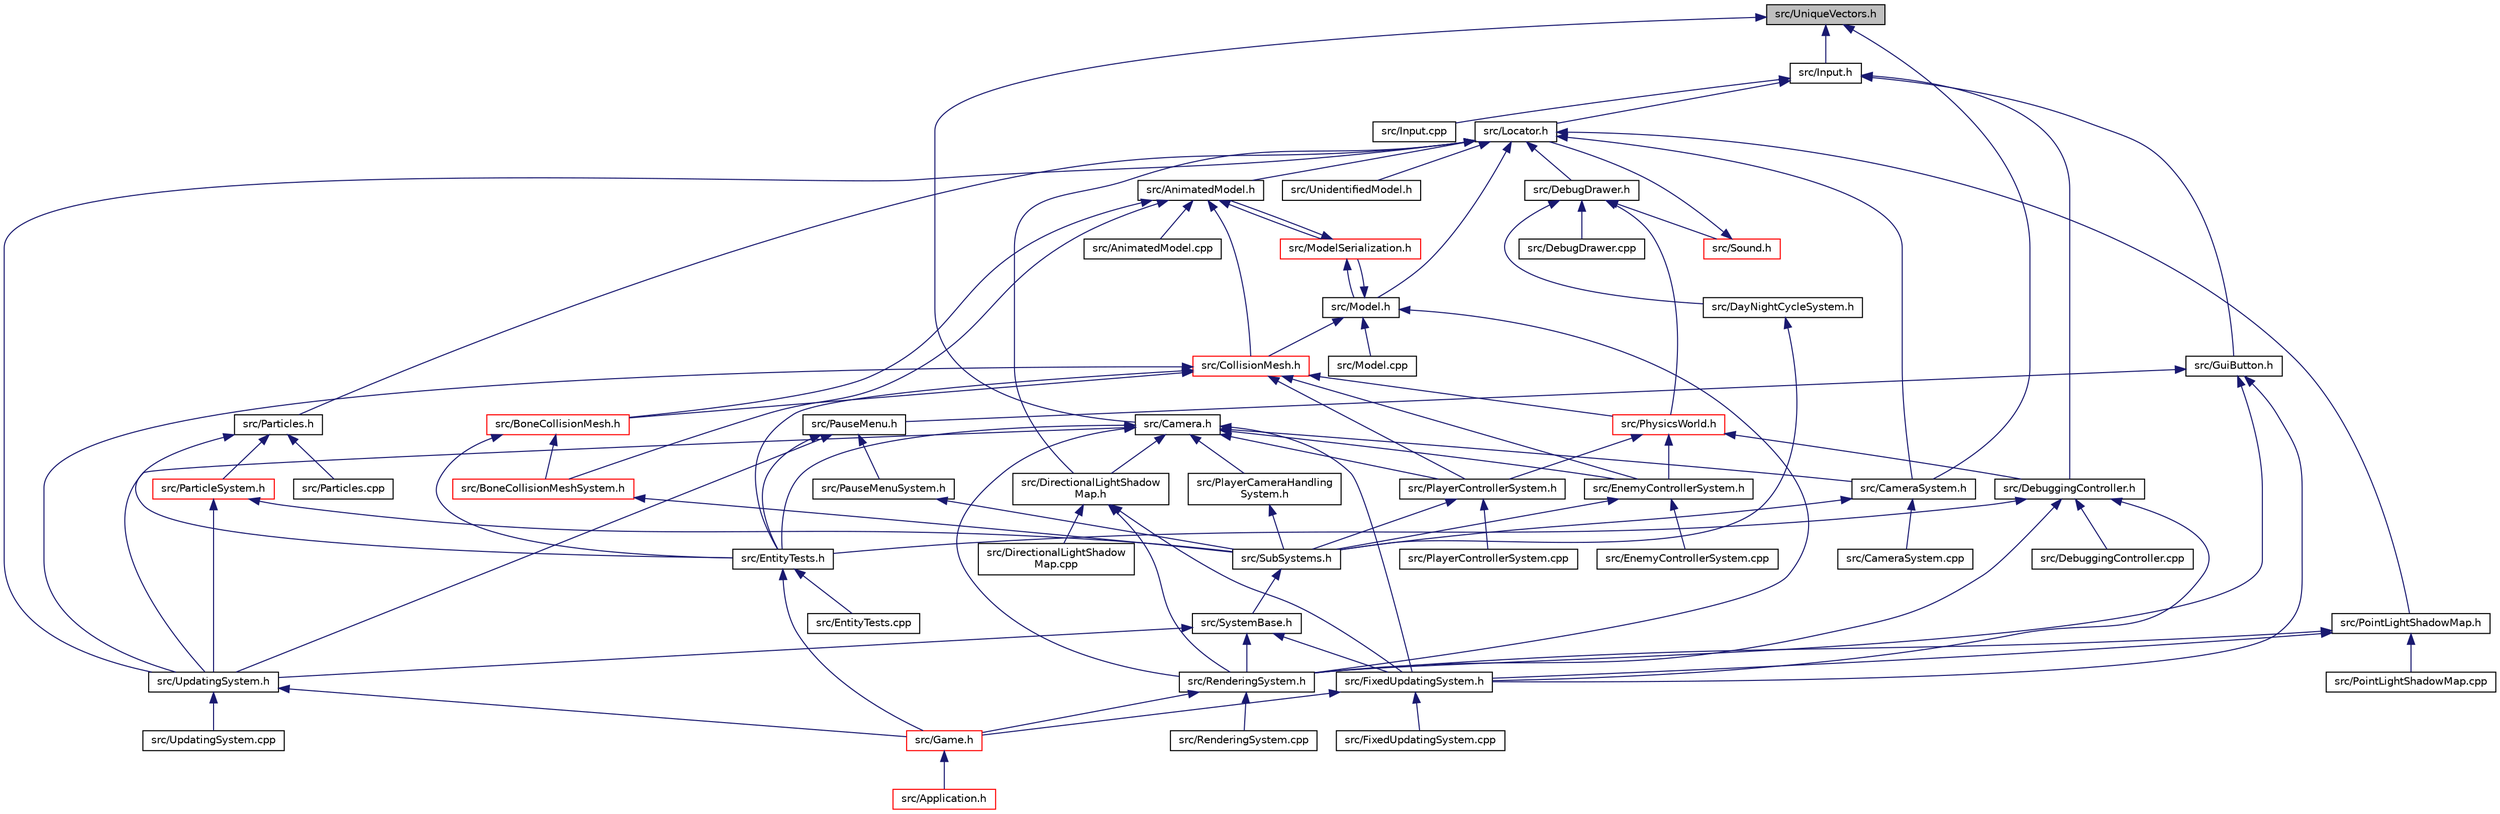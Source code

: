 digraph "src/UniqueVectors.h"
{
 // INTERACTIVE_SVG=YES
 // LATEX_PDF_SIZE
  edge [fontname="Helvetica",fontsize="10",labelfontname="Helvetica",labelfontsize="10"];
  node [fontname="Helvetica",fontsize="10",shape=record];
  Node1 [label="src/UniqueVectors.h",height=0.2,width=0.4,color="black", fillcolor="grey75", style="filled", fontcolor="black",tooltip=" "];
  Node1 -> Node2 [dir="back",color="midnightblue",fontsize="10",style="solid",fontname="Helvetica"];
  Node2 [label="src/Input.h",height=0.2,width=0.4,color="black", fillcolor="white", style="filled",URL="$d2/d94/_input_8h.html",tooltip=" "];
  Node2 -> Node3 [dir="back",color="midnightblue",fontsize="10",style="solid",fontname="Helvetica"];
  Node3 [label="src/Locator.h",height=0.2,width=0.4,color="black", fillcolor="white", style="filled",URL="$db/dcf/_locator_8h.html",tooltip=" "];
  Node3 -> Node4 [dir="back",color="midnightblue",fontsize="10",style="solid",fontname="Helvetica"];
  Node4 [label="src/AnimatedModel.h",height=0.2,width=0.4,color="black", fillcolor="white", style="filled",URL="$db/de6/_animated_model_8h.html",tooltip=" "];
  Node4 -> Node5 [dir="back",color="midnightblue",fontsize="10",style="solid",fontname="Helvetica"];
  Node5 [label="src/AnimatedModel.cpp",height=0.2,width=0.4,color="black", fillcolor="white", style="filled",URL="$d8/de6/_animated_model_8cpp.html",tooltip=" "];
  Node4 -> Node6 [dir="back",color="midnightblue",fontsize="10",style="solid",fontname="Helvetica"];
  Node6 [label="src/ModelSerialization.h",height=0.2,width=0.4,color="red", fillcolor="white", style="filled",URL="$d3/dfd/_model_serialization_8h.html",tooltip=" "];
  Node6 -> Node4 [dir="back",color="midnightblue",fontsize="10",style="solid",fontname="Helvetica"];
  Node6 -> Node7 [dir="back",color="midnightblue",fontsize="10",style="solid",fontname="Helvetica"];
  Node7 [label="src/Model.h",height=0.2,width=0.4,color="black", fillcolor="white", style="filled",URL="$da/ded/_model_8h.html",tooltip=" "];
  Node7 -> Node6 [dir="back",color="midnightblue",fontsize="10",style="solid",fontname="Helvetica"];
  Node7 -> Node8 [dir="back",color="midnightblue",fontsize="10",style="solid",fontname="Helvetica"];
  Node8 [label="src/CollisionMesh.h",height=0.2,width=0.4,color="red", fillcolor="white", style="filled",URL="$d6/df5/_collision_mesh_8h.html",tooltip=" "];
  Node8 -> Node9 [dir="back",color="midnightblue",fontsize="10",style="solid",fontname="Helvetica"];
  Node9 [label="src/BoneCollisionMesh.h",height=0.2,width=0.4,color="red", fillcolor="white", style="filled",URL="$d5/dbd/_bone_collision_mesh_8h.html",tooltip=" "];
  Node9 -> Node10 [dir="back",color="midnightblue",fontsize="10",style="solid",fontname="Helvetica"];
  Node10 [label="src/EntityTests.h",height=0.2,width=0.4,color="black", fillcolor="white", style="filled",URL="$da/d03/_entity_tests_8h.html",tooltip=" "];
  Node10 -> Node11 [dir="back",color="midnightblue",fontsize="10",style="solid",fontname="Helvetica"];
  Node11 [label="src/Game.h",height=0.2,width=0.4,color="red", fillcolor="white", style="filled",URL="$d9/dcd/_game_8h.html",tooltip=" "];
  Node11 -> Node12 [dir="back",color="midnightblue",fontsize="10",style="solid",fontname="Helvetica"];
  Node12 [label="src/Application.h",height=0.2,width=0.4,color="red", fillcolor="white", style="filled",URL="$d9/da3/_application_8h.html",tooltip=" "];
  Node10 -> Node17 [dir="back",color="midnightblue",fontsize="10",style="solid",fontname="Helvetica"];
  Node17 [label="src/EntityTests.cpp",height=0.2,width=0.4,color="black", fillcolor="white", style="filled",URL="$de/d4c/_entity_tests_8cpp.html",tooltip=" "];
  Node9 -> Node18 [dir="back",color="midnightblue",fontsize="10",style="solid",fontname="Helvetica"];
  Node18 [label="src/BoneCollisionMeshSystem.h",height=0.2,width=0.4,color="red", fillcolor="white", style="filled",URL="$d9/d43/_bone_collision_mesh_system_8h.html",tooltip=" "];
  Node18 -> Node19 [dir="back",color="midnightblue",fontsize="10",style="solid",fontname="Helvetica"];
  Node19 [label="src/SubSystems.h",height=0.2,width=0.4,color="black", fillcolor="white", style="filled",URL="$d8/dc4/_sub_systems_8h.html",tooltip=" "];
  Node19 -> Node20 [dir="back",color="midnightblue",fontsize="10",style="solid",fontname="Helvetica"];
  Node20 [label="src/SystemBase.h",height=0.2,width=0.4,color="black", fillcolor="white", style="filled",URL="$dc/d18/_system_base_8h.html",tooltip=" "];
  Node20 -> Node21 [dir="back",color="midnightblue",fontsize="10",style="solid",fontname="Helvetica"];
  Node21 [label="src/FixedUpdatingSystem.h",height=0.2,width=0.4,color="black", fillcolor="white", style="filled",URL="$db/d81/_fixed_updating_system_8h.html",tooltip=" "];
  Node21 -> Node11 [dir="back",color="midnightblue",fontsize="10",style="solid",fontname="Helvetica"];
  Node21 -> Node22 [dir="back",color="midnightblue",fontsize="10",style="solid",fontname="Helvetica"];
  Node22 [label="src/FixedUpdatingSystem.cpp",height=0.2,width=0.4,color="black", fillcolor="white", style="filled",URL="$d0/d56/_fixed_updating_system_8cpp.html",tooltip=" "];
  Node20 -> Node23 [dir="back",color="midnightblue",fontsize="10",style="solid",fontname="Helvetica"];
  Node23 [label="src/RenderingSystem.h",height=0.2,width=0.4,color="black", fillcolor="white", style="filled",URL="$da/d66/_rendering_system_8h.html",tooltip=" "];
  Node23 -> Node11 [dir="back",color="midnightblue",fontsize="10",style="solid",fontname="Helvetica"];
  Node23 -> Node24 [dir="back",color="midnightblue",fontsize="10",style="solid",fontname="Helvetica"];
  Node24 [label="src/RenderingSystem.cpp",height=0.2,width=0.4,color="black", fillcolor="white", style="filled",URL="$d2/db8/_rendering_system_8cpp.html",tooltip=" "];
  Node20 -> Node25 [dir="back",color="midnightblue",fontsize="10",style="solid",fontname="Helvetica"];
  Node25 [label="src/UpdatingSystem.h",height=0.2,width=0.4,color="black", fillcolor="white", style="filled",URL="$db/dc0/_updating_system_8h.html",tooltip=" "];
  Node25 -> Node11 [dir="back",color="midnightblue",fontsize="10",style="solid",fontname="Helvetica"];
  Node25 -> Node26 [dir="back",color="midnightblue",fontsize="10",style="solid",fontname="Helvetica"];
  Node26 [label="src/UpdatingSystem.cpp",height=0.2,width=0.4,color="black", fillcolor="white", style="filled",URL="$d7/d1d/_updating_system_8cpp.html",tooltip=" "];
  Node8 -> Node10 [dir="back",color="midnightblue",fontsize="10",style="solid",fontname="Helvetica"];
  Node8 -> Node29 [dir="back",color="midnightblue",fontsize="10",style="solid",fontname="Helvetica"];
  Node29 [label="src/PhysicsWorld.h",height=0.2,width=0.4,color="red", fillcolor="white", style="filled",URL="$d7/d37/_physics_world_8h.html",tooltip=" "];
  Node29 -> Node30 [dir="back",color="midnightblue",fontsize="10",style="solid",fontname="Helvetica"];
  Node30 [label="src/DebuggingController.h",height=0.2,width=0.4,color="black", fillcolor="white", style="filled",URL="$d2/d07/_debugging_controller_8h.html",tooltip=" "];
  Node30 -> Node10 [dir="back",color="midnightblue",fontsize="10",style="solid",fontname="Helvetica"];
  Node30 -> Node21 [dir="back",color="midnightblue",fontsize="10",style="solid",fontname="Helvetica"];
  Node30 -> Node23 [dir="back",color="midnightblue",fontsize="10",style="solid",fontname="Helvetica"];
  Node30 -> Node31 [dir="back",color="midnightblue",fontsize="10",style="solid",fontname="Helvetica"];
  Node31 [label="src/DebuggingController.cpp",height=0.2,width=0.4,color="black", fillcolor="white", style="filled",URL="$d8/d1e/_debugging_controller_8cpp.html",tooltip=" "];
  Node29 -> Node34 [dir="back",color="midnightblue",fontsize="10",style="solid",fontname="Helvetica"];
  Node34 [label="src/EnemyControllerSystem.h",height=0.2,width=0.4,color="black", fillcolor="white", style="filled",URL="$df/d4c/_enemy_controller_system_8h.html",tooltip=" "];
  Node34 -> Node19 [dir="back",color="midnightblue",fontsize="10",style="solid",fontname="Helvetica"];
  Node34 -> Node35 [dir="back",color="midnightblue",fontsize="10",style="solid",fontname="Helvetica"];
  Node35 [label="src/EnemyControllerSystem.cpp",height=0.2,width=0.4,color="black", fillcolor="white", style="filled",URL="$da/d2a/_enemy_controller_system_8cpp.html",tooltip=" "];
  Node29 -> Node36 [dir="back",color="midnightblue",fontsize="10",style="solid",fontname="Helvetica"];
  Node36 [label="src/PlayerControllerSystem.h",height=0.2,width=0.4,color="black", fillcolor="white", style="filled",URL="$d8/d3c/_player_controller_system_8h.html",tooltip=" "];
  Node36 -> Node19 [dir="back",color="midnightblue",fontsize="10",style="solid",fontname="Helvetica"];
  Node36 -> Node37 [dir="back",color="midnightblue",fontsize="10",style="solid",fontname="Helvetica"];
  Node37 [label="src/PlayerControllerSystem.cpp",height=0.2,width=0.4,color="black", fillcolor="white", style="filled",URL="$df/d12/_player_controller_system_8cpp.html",tooltip=" "];
  Node8 -> Node34 [dir="back",color="midnightblue",fontsize="10",style="solid",fontname="Helvetica"];
  Node8 -> Node36 [dir="back",color="midnightblue",fontsize="10",style="solid",fontname="Helvetica"];
  Node8 -> Node25 [dir="back",color="midnightblue",fontsize="10",style="solid",fontname="Helvetica"];
  Node7 -> Node23 [dir="back",color="midnightblue",fontsize="10",style="solid",fontname="Helvetica"];
  Node7 -> Node40 [dir="back",color="midnightblue",fontsize="10",style="solid",fontname="Helvetica"];
  Node40 [label="src/Model.cpp",height=0.2,width=0.4,color="black", fillcolor="white", style="filled",URL="$d2/d31/_model_8cpp.html",tooltip=" "];
  Node4 -> Node9 [dir="back",color="midnightblue",fontsize="10",style="solid",fontname="Helvetica"];
  Node4 -> Node8 [dir="back",color="midnightblue",fontsize="10",style="solid",fontname="Helvetica"];
  Node4 -> Node18 [dir="back",color="midnightblue",fontsize="10",style="solid",fontname="Helvetica"];
  Node3 -> Node42 [dir="back",color="midnightblue",fontsize="10",style="solid",fontname="Helvetica"];
  Node42 [label="src/DebugDrawer.h",height=0.2,width=0.4,color="black", fillcolor="white", style="filled",URL="$d3/da2/_debug_drawer_8h.html",tooltip=" "];
  Node42 -> Node43 [dir="back",color="midnightblue",fontsize="10",style="solid",fontname="Helvetica"];
  Node43 [label="src/Sound.h",height=0.2,width=0.4,color="red", fillcolor="white", style="filled",URL="$d5/db0/_sound_8h.html",tooltip=" "];
  Node43 -> Node3 [dir="back",color="midnightblue",fontsize="10",style="solid",fontname="Helvetica"];
  Node42 -> Node29 [dir="back",color="midnightblue",fontsize="10",style="solid",fontname="Helvetica"];
  Node42 -> Node45 [dir="back",color="midnightblue",fontsize="10",style="solid",fontname="Helvetica"];
  Node45 [label="src/DayNightCycleSystem.h",height=0.2,width=0.4,color="black", fillcolor="white", style="filled",URL="$df/dd4/_day_night_cycle_system_8h.html",tooltip=" "];
  Node45 -> Node19 [dir="back",color="midnightblue",fontsize="10",style="solid",fontname="Helvetica"];
  Node42 -> Node46 [dir="back",color="midnightblue",fontsize="10",style="solid",fontname="Helvetica"];
  Node46 [label="src/DebugDrawer.cpp",height=0.2,width=0.4,color="black", fillcolor="white", style="filled",URL="$d9/d17/_debug_drawer_8cpp.html",tooltip=" "];
  Node3 -> Node7 [dir="back",color="midnightblue",fontsize="10",style="solid",fontname="Helvetica"];
  Node3 -> Node47 [dir="back",color="midnightblue",fontsize="10",style="solid",fontname="Helvetica"];
  Node47 [label="src/Particles.h",height=0.2,width=0.4,color="black", fillcolor="white", style="filled",URL="$d0/db0/_particles_8h.html",tooltip=" "];
  Node47 -> Node10 [dir="back",color="midnightblue",fontsize="10",style="solid",fontname="Helvetica"];
  Node47 -> Node48 [dir="back",color="midnightblue",fontsize="10",style="solid",fontname="Helvetica"];
  Node48 [label="src/ParticleSystem.h",height=0.2,width=0.4,color="red", fillcolor="white", style="filled",URL="$de/d71/_particle_system_8h.html",tooltip=" "];
  Node48 -> Node19 [dir="back",color="midnightblue",fontsize="10",style="solid",fontname="Helvetica"];
  Node48 -> Node25 [dir="back",color="midnightblue",fontsize="10",style="solid",fontname="Helvetica"];
  Node47 -> Node50 [dir="back",color="midnightblue",fontsize="10",style="solid",fontname="Helvetica"];
  Node50 [label="src/Particles.cpp",height=0.2,width=0.4,color="black", fillcolor="white", style="filled",URL="$d6/dab/_particles_8cpp.html",tooltip=" "];
  Node3 -> Node51 [dir="back",color="midnightblue",fontsize="10",style="solid",fontname="Helvetica"];
  Node51 [label="src/DirectionalLightShadow\lMap.h",height=0.2,width=0.4,color="black", fillcolor="white", style="filled",URL="$d7/d14/_directional_light_shadow_map_8h.html",tooltip=" "];
  Node51 -> Node21 [dir="back",color="midnightblue",fontsize="10",style="solid",fontname="Helvetica"];
  Node51 -> Node23 [dir="back",color="midnightblue",fontsize="10",style="solid",fontname="Helvetica"];
  Node51 -> Node52 [dir="back",color="midnightblue",fontsize="10",style="solid",fontname="Helvetica"];
  Node52 [label="src/DirectionalLightShadow\lMap.cpp",height=0.2,width=0.4,color="black", fillcolor="white", style="filled",URL="$d1/db9/_directional_light_shadow_map_8cpp.html",tooltip=" "];
  Node3 -> Node53 [dir="back",color="midnightblue",fontsize="10",style="solid",fontname="Helvetica"];
  Node53 [label="src/PointLightShadowMap.h",height=0.2,width=0.4,color="black", fillcolor="white", style="filled",URL="$d4/d43/_point_light_shadow_map_8h.html",tooltip=" "];
  Node53 -> Node21 [dir="back",color="midnightblue",fontsize="10",style="solid",fontname="Helvetica"];
  Node53 -> Node23 [dir="back",color="midnightblue",fontsize="10",style="solid",fontname="Helvetica"];
  Node53 -> Node54 [dir="back",color="midnightblue",fontsize="10",style="solid",fontname="Helvetica"];
  Node54 [label="src/PointLightShadowMap.cpp",height=0.2,width=0.4,color="black", fillcolor="white", style="filled",URL="$d9/dce/_point_light_shadow_map_8cpp.html",tooltip=" "];
  Node3 -> Node55 [dir="back",color="midnightblue",fontsize="10",style="solid",fontname="Helvetica"];
  Node55 [label="src/CameraSystem.h",height=0.2,width=0.4,color="black", fillcolor="white", style="filled",URL="$d8/d2d/_camera_system_8h.html",tooltip=" "];
  Node55 -> Node19 [dir="back",color="midnightblue",fontsize="10",style="solid",fontname="Helvetica"];
  Node55 -> Node56 [dir="back",color="midnightblue",fontsize="10",style="solid",fontname="Helvetica"];
  Node56 [label="src/CameraSystem.cpp",height=0.2,width=0.4,color="black", fillcolor="white", style="filled",URL="$d8/d8a/_camera_system_8cpp.html",tooltip=" "];
  Node3 -> Node25 [dir="back",color="midnightblue",fontsize="10",style="solid",fontname="Helvetica"];
  Node3 -> Node57 [dir="back",color="midnightblue",fontsize="10",style="solid",fontname="Helvetica"];
  Node57 [label="src/UnidentifiedModel.h",height=0.2,width=0.4,color="black", fillcolor="white", style="filled",URL="$d4/dcd/_unidentified_model_8h.html",tooltip=" "];
  Node2 -> Node30 [dir="back",color="midnightblue",fontsize="10",style="solid",fontname="Helvetica"];
  Node2 -> Node58 [dir="back",color="midnightblue",fontsize="10",style="solid",fontname="Helvetica"];
  Node58 [label="src/GuiButton.h",height=0.2,width=0.4,color="black", fillcolor="white", style="filled",URL="$d2/d74/_gui_button_8h.html",tooltip=" "];
  Node58 -> Node59 [dir="back",color="midnightblue",fontsize="10",style="solid",fontname="Helvetica"];
  Node59 [label="src/PauseMenu.h",height=0.2,width=0.4,color="black", fillcolor="white", style="filled",URL="$db/d30/_pause_menu_8h.html",tooltip=" "];
  Node59 -> Node10 [dir="back",color="midnightblue",fontsize="10",style="solid",fontname="Helvetica"];
  Node59 -> Node60 [dir="back",color="midnightblue",fontsize="10",style="solid",fontname="Helvetica"];
  Node60 [label="src/PauseMenuSystem.h",height=0.2,width=0.4,color="black", fillcolor="white", style="filled",URL="$d8/dd5/_pause_menu_system_8h.html",tooltip=" "];
  Node60 -> Node19 [dir="back",color="midnightblue",fontsize="10",style="solid",fontname="Helvetica"];
  Node59 -> Node25 [dir="back",color="midnightblue",fontsize="10",style="solid",fontname="Helvetica"];
  Node58 -> Node21 [dir="back",color="midnightblue",fontsize="10",style="solid",fontname="Helvetica"];
  Node58 -> Node23 [dir="back",color="midnightblue",fontsize="10",style="solid",fontname="Helvetica"];
  Node2 -> Node61 [dir="back",color="midnightblue",fontsize="10",style="solid",fontname="Helvetica"];
  Node61 [label="src/Input.cpp",height=0.2,width=0.4,color="black", fillcolor="white", style="filled",URL="$d7/d47/_input_8cpp.html",tooltip=" "];
  Node1 -> Node62 [dir="back",color="midnightblue",fontsize="10",style="solid",fontname="Helvetica"];
  Node62 [label="src/Camera.h",height=0.2,width=0.4,color="black", fillcolor="white", style="filled",URL="$d5/d91/_camera_8h.html",tooltip=" "];
  Node62 -> Node10 [dir="back",color="midnightblue",fontsize="10",style="solid",fontname="Helvetica"];
  Node62 -> Node21 [dir="back",color="midnightblue",fontsize="10",style="solid",fontname="Helvetica"];
  Node62 -> Node51 [dir="back",color="midnightblue",fontsize="10",style="solid",fontname="Helvetica"];
  Node62 -> Node55 [dir="back",color="midnightblue",fontsize="10",style="solid",fontname="Helvetica"];
  Node62 -> Node34 [dir="back",color="midnightblue",fontsize="10",style="solid",fontname="Helvetica"];
  Node62 -> Node63 [dir="back",color="midnightblue",fontsize="10",style="solid",fontname="Helvetica"];
  Node63 [label="src/PlayerCameraHandling\lSystem.h",height=0.2,width=0.4,color="black", fillcolor="white", style="filled",URL="$db/de2/_player_camera_handling_system_8h.html",tooltip=" "];
  Node63 -> Node19 [dir="back",color="midnightblue",fontsize="10",style="solid",fontname="Helvetica"];
  Node62 -> Node36 [dir="back",color="midnightblue",fontsize="10",style="solid",fontname="Helvetica"];
  Node62 -> Node23 [dir="back",color="midnightblue",fontsize="10",style="solid",fontname="Helvetica"];
  Node62 -> Node25 [dir="back",color="midnightblue",fontsize="10",style="solid",fontname="Helvetica"];
  Node1 -> Node55 [dir="back",color="midnightblue",fontsize="10",style="solid",fontname="Helvetica"];
}

